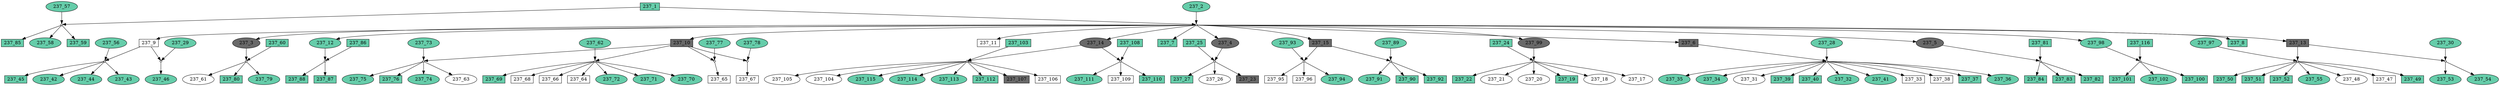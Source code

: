 digraph {
	"237_58" [shape=box fillcolor=aquamarine3 fontcolor=black height=0.3 regular=0 shape=ellipse style=filled width=0.5]
	"237_1x237_57" -> "237_58"
	"237_59" [shape=box fillcolor=aquamarine3 fontcolor=black height=0.3 regular=0 shape=box style=filled width=0.5]
	"237_1x237_57" -> "237_59"
	"237_74" [shape=box fillcolor=aquamarine3 fontcolor=black height=0.3 regular=0 shape=ellipse style=filled width=0.5]
	"237_10x237_73" -> "237_74"
	"237_73" [shape=box fillcolor=aquamarine3 fontcolor=black height=0.3 regular=0 shape=ellipse style=filled width=0.5]
	"237_73" -> "237_10x237_73"
	"237_72" [shape=box fillcolor=aquamarine3 fontcolor=black height=0.3 regular=0 shape=ellipse style=filled width=0.5]
	"237_10x237_62" -> "237_72"
	"237_71" [shape=box fillcolor=aquamarine3 fontcolor=black height=0.3 regular=0 shape=ellipse style=filled width=0.5]
	"237_10x237_62" -> "237_71"
	"237_115" [shape=box fillcolor=aquamarine3 fontcolor=black height=0.3 regular=0 shape=ellipse style=filled width=0.5]
	"237_103x237_14" -> "237_115"
	"237_114" [shape=box fillcolor=aquamarine3 fontcolor=black height=0.3 regular=0 shape=ellipse style=filled width=0.5]
	"237_103x237_14" -> "237_114"
	"237_70" [shape=box fillcolor=aquamarine3 fontcolor=black height=0.3 regular=0 shape=ellipse style=filled width=0.5]
	"237_10x237_62" -> "237_70"
	"237_69" [shape=box fillcolor=aquamarine3 fontcolor=black height=0.3 regular=0 shape=box style=filled width=0.5]
	"237_10x237_62" -> "237_69"
	"237_68" [shape=box fillcolor=white fontcolor=black height=0.3 regular=0 shape=box style=filled width=0.5]
	"237_10x237_62" -> "237_68"
	"237_110" [shape=box fillcolor=aquamarine3 fontcolor=black height=0.3 regular=0 shape=box style=filled width=0.5]
	"237_108x237_14" -> "237_110"
	"237_66" [shape=box fillcolor=white fontcolor=black height=0.3 regular=0 shape=box style=filled width=0.5]
	"237_10x237_62" -> "237_66"
	"237_65" [shape=box fillcolor=white fontcolor=black height=0.3 regular=0 shape=box style=filled width=0.5]
	"237_10x237_77" -> "237_65"
	"237_113" [shape=box fillcolor=aquamarine3 fontcolor=black height=0.3 regular=0 shape=ellipse style=filled width=0.5]
	"237_103x237_14" -> "237_113"
	"237_64" [shape=box fillcolor=white fontcolor=black height=0.3 regular=0 shape=box style=filled width=0.5]
	"237_10x237_62" -> "237_64"
	"237_63" [shape=box fillcolor=white fontcolor=black height=0.3 regular=0 shape=ellipse style=filled width=0.5]
	"237_10x237_73" -> "237_63"
	"237_62" [shape=box fillcolor=aquamarine3 fontcolor=black height=0.3 regular=0 shape=ellipse style=filled width=0.5]
	"237_62" -> "237_10x237_62"
	"237_61" [shape=box fillcolor=white fontcolor=black height=0.3 regular=0 shape=ellipse style=filled width=0.5]
	"237_60x237_3" -> "237_61"
	"237_57" [shape=box fillcolor=aquamarine3 fontcolor=black height=0.3 regular=0 shape=ellipse style=filled width=0.5]
	"237_57" -> "237_1x237_57"
	"237_60" [shape=box fillcolor=aquamarine3 fontcolor=black height=0.3 regular=0 shape=box style=filled width=0.5]
	"237_60" -> "237_60x237_3"
	"237_112" [shape=box fillcolor=aquamarine3 fontcolor=black height=0.3 regular=0 shape=box style=filled width=0.5]
	"237_103x237_14" -> "237_112"
	"237_111" [shape=box fillcolor=aquamarine3 fontcolor=black height=0.3 regular=0 shape=ellipse style=filled width=0.5]
	"237_108x237_14" -> "237_111"
	"237_109" [shape=box fillcolor=white fontcolor=black height=0.3 regular=0 shape=box style=filled width=0.5]
	"237_108x237_14" -> "237_109"
	"237_67" [shape=box fillcolor=white fontcolor=black height=0.3 regular=0 shape=box style=filled width=0.5]
	"237_10x237_78" -> "237_67"
	"237_10" [shape=box fillcolor=dimgrey fontcolor=black height=0.3 regular=0 shape=box style=filled width=0.5]
	"237_1x237_2" -> "237_10"
	"237_10" -> "237_10x237_73"
	"237_10" -> "237_10x237_62"
	"237_10" -> "237_10x237_77"
	"237_10" -> "237_10x237_78"
	"237_33" [shape=box fillcolor=white fontcolor=black height=0.3 regular=0 shape=box style=filled width=0.5]
	"237_6x237_28" -> "237_33"
	"237_99" [shape=box fillcolor=dimgrey fontcolor=black height=0.3 regular=0 shape=ellipse style=filled width=0.5]
	"237_1x237_2" -> "237_99"
	"237_99" -> "237_24x237_99"
	"237_23" [shape=box fillcolor=dimgrey fontcolor=black height=0.3 regular=0 shape=box style=filled width=0.5]
	"237_25x237_4" -> "237_23"
	"237_27" [shape=box fillcolor=aquamarine3 fontcolor=black height=0.3 regular=0 shape=box style=filled width=0.5]
	"237_25x237_4" -> "237_27"
	"237_26" [shape=box fillcolor=white fontcolor=black height=0.3 regular=0 shape=ellipse style=filled width=0.5]
	"237_25x237_4" -> "237_26"
	"237_25" [shape=box fillcolor=aquamarine3 fontcolor=black height=0.3 regular=0 shape=box style=filled width=0.5]
	"237_25" -> "237_25x237_4"
	"237_24" [shape=box fillcolor=aquamarine3 fontcolor=black height=0.3 regular=0 shape=box style=filled width=0.5]
	"237_24" -> "237_24x237_99"
	"237_22" [shape=box fillcolor=aquamarine3 fontcolor=black height=0.3 regular=0 shape=box style=filled width=0.5]
	"237_24x237_99" -> "237_22"
	"237_21" [shape=box fillcolor=white fontcolor=black height=0.3 regular=0 shape=ellipse style=filled width=0.5]
	"237_24x237_99" -> "237_21"
	"237_20" [shape=box fillcolor=white fontcolor=black height=0.3 regular=0 shape=ellipse style=filled width=0.5]
	"237_24x237_99" -> "237_20"
	"237_19" [shape=box fillcolor=aquamarine3 fontcolor=black height=0.3 regular=0 shape=box style=filled width=0.5]
	"237_24x237_99" -> "237_19"
	"237_18" [shape=box fillcolor=white fontcolor=black height=0.3 regular=0 shape=ellipse style=filled width=0.5]
	"237_24x237_99" -> "237_18"
	"237_13" [shape=box fillcolor=dimgrey fontcolor=black height=0.3 regular=0 shape=box style=filled width=0.5]
	"237_1x237_2" -> "237_13"
	"237_13" -> "237_13x237_97"
	"237_13" -> "237_13x237_30"
	"237_12" [shape=box fillcolor=aquamarine3 fontcolor=black height=0.3 regular=0 shape=ellipse style=filled width=0.5]
	"237_1x237_2" -> "237_12"
	"237_12" -> "237_86x237_12"
	"237_108" [shape=box fillcolor=aquamarine3 fontcolor=black height=0.3 regular=0 shape=box style=filled width=0.5]
	"237_108" -> "237_108x237_14"
	"237_11" [shape=box fillcolor=white fontcolor=black height=0.3 regular=0 shape=box style=filled width=0.5]
	"237_1x237_2" -> "237_11"
	"237_7" [shape=box fillcolor=aquamarine3 fontcolor=black height=0.3 regular=0 shape=box style=filled width=0.5]
	"237_1x237_2" -> "237_7"
	"237_5" [shape=box fillcolor=dimgrey fontcolor=black height=0.3 regular=0 shape=ellipse style=filled width=0.5]
	"237_1x237_2" -> "237_5"
	"237_5" -> "237_81x237_5"
	"237_2" [shape=box fillcolor=aquamarine3 fontcolor=black height=0.3 regular=0 shape=ellipse style=filled width=0.5]
	"237_2" -> "237_1x237_2"
	"237_1" [shape=box fillcolor=aquamarine3 fontcolor=black height=0.3 regular=0 shape=box style=filled width=0.5]
	"237_1" -> "237_1x237_57"
	"237_1" -> "237_1x237_2"
	"237_48" [shape=box fillcolor=white fontcolor=black height=0.3 regular=0 shape=ellipse style=filled width=0.5]
	"237_13x237_97" -> "237_48"
	"237_3" [shape=box fillcolor=dimgrey fontcolor=black height=0.3 regular=0 shape=ellipse style=filled width=0.5]
	"237_1x237_2" -> "237_3"
	"237_3" -> "237_60x237_3"
	"237_4" [shape=box fillcolor=dimgrey fontcolor=black height=0.3 regular=0 shape=ellipse style=filled width=0.5]
	"237_1x237_2" -> "237_4"
	"237_4" -> "237_25x237_4"
	"237_6" [shape=box fillcolor=dimgrey fontcolor=black height=0.3 regular=0 shape=box style=filled width=0.5]
	"237_1x237_2" -> "237_6"
	"237_6" -> "237_6x237_28"
	"237_9" [shape=box fillcolor=white fontcolor=black height=0.3 regular=0 shape=box style=filled width=0.5]
	"237_1x237_2" -> "237_9"
	"237_9" -> "237_9x237_56"
	"237_9" -> "237_9x237_29"
	"237_75" [shape=box fillcolor=aquamarine3 fontcolor=black height=0.3 regular=0 shape=ellipse style=filled width=0.5]
	"237_10x237_73" -> "237_75"
	"237_14" [shape=box fillcolor=dimgrey fontcolor=black height=0.3 regular=0 shape=ellipse style=filled width=0.5]
	"237_1x237_2" -> "237_14"
	"237_14" -> "237_103x237_14"
	"237_14" -> "237_108x237_14"
	"237_15" [shape=box fillcolor=dimgrey fontcolor=black height=0.3 regular=0 shape=box style=filled width=0.5]
	"237_1x237_2" -> "237_15"
	"237_15" -> "237_15x237_93"
	"237_15" -> "237_15x237_89"
	"237_17" [shape=box fillcolor=white fontcolor=black height=0.3 regular=0 shape=ellipse style=filled width=0.5]
	"237_24x237_99" -> "237_17"
	"237_8" [shape=box fillcolor=aquamarine3 fontcolor=black height=0.3 regular=0 shape=box style=filled width=0.5]
	"237_1x237_2" -> "237_8"
	"237_76" [shape=box fillcolor=aquamarine3 fontcolor=black height=0.3 regular=0 shape=box style=filled width=0.5]
	"237_10x237_73" -> "237_76"
	"237_107" [shape=box fillcolor=dimgrey fontcolor=black height=0.3 regular=0 shape=box style=filled width=0.5]
	"237_103x237_14" -> "237_107"
	"237_45" [shape=box fillcolor=aquamarine3 fontcolor=black height=0.3 regular=0 shape=box style=filled width=0.5]
	"237_9x237_56" -> "237_45"
	"237_88" [shape=box fillcolor=aquamarine3 fontcolor=black height=0.3 regular=0 shape=box style=filled width=0.5]
	"237_86x237_12" -> "237_88"
	"237_38" [shape=box fillcolor=white fontcolor=black height=0.3 regular=0 shape=box style=filled width=0.5]
	"237_6x237_28" -> "237_38"
	"237_37" [shape=box fillcolor=aquamarine3 fontcolor=black height=0.3 regular=0 shape=box style=filled width=0.5]
	"237_6x237_28" -> "237_37"
	"237_36" [shape=box fillcolor=aquamarine3 fontcolor=black height=0.3 regular=0 shape=ellipse style=filled width=0.5]
	"237_6x237_28" -> "237_36"
	"237_35" [shape=box fillcolor=aquamarine3 fontcolor=black height=0.3 regular=0 shape=ellipse style=filled width=0.5]
	"237_6x237_28" -> "237_35"
	"237_34" [shape=box fillcolor=aquamarine3 fontcolor=black height=0.3 regular=0 shape=ellipse style=filled width=0.5]
	"237_6x237_28" -> "237_34"
	"237_87" [shape=box fillcolor=aquamarine3 fontcolor=black height=0.3 regular=0 shape=box style=filled width=0.5]
	"237_86x237_12" -> "237_87"
	"237_86" [shape=box fillcolor=aquamarine3 fontcolor=black height=0.3 regular=0 shape=box style=filled width=0.5]
	"237_86" -> "237_86x237_12"
	"237_85" [shape=box fillcolor=aquamarine3 fontcolor=black height=0.3 regular=0 shape=box style=filled width=0.5]
	"237_1x237_57" -> "237_85"
	"237_84" [shape=box fillcolor=aquamarine3 fontcolor=black height=0.3 regular=0 shape=box style=filled width=0.5]
	"237_81x237_5" -> "237_84"
	"237_83" [shape=box fillcolor=aquamarine3 fontcolor=black height=0.3 regular=0 shape=box style=filled width=0.5]
	"237_81x237_5" -> "237_83"
	"237_82" [shape=box fillcolor=aquamarine3 fontcolor=black height=0.3 regular=0 shape=box style=filled width=0.5]
	"237_81x237_5" -> "237_82"
	"237_81" [shape=box fillcolor=aquamarine3 fontcolor=black height=0.3 regular=0 shape=box style=filled width=0.5]
	"237_81" -> "237_81x237_5"
	"237_80" [shape=box fillcolor=aquamarine3 fontcolor=black height=0.3 regular=0 shape=box style=filled width=0.5]
	"237_60x237_3" -> "237_80"
	"237_79" [shape=box fillcolor=aquamarine3 fontcolor=black height=0.3 regular=0 shape=ellipse style=filled width=0.5]
	"237_60x237_3" -> "237_79"
	"237_78" [shape=box fillcolor=aquamarine3 fontcolor=black height=0.3 regular=0 shape=ellipse style=filled width=0.5]
	"237_78" -> "237_10x237_78"
	"237_77" [shape=box fillcolor=aquamarine3 fontcolor=black height=0.3 regular=0 shape=ellipse style=filled width=0.5]
	"237_77" -> "237_10x237_77"
	"237_30" [shape=box fillcolor=aquamarine3 fontcolor=black height=0.3 regular=0 shape=ellipse style=filled width=0.5]
	"237_30" -> "237_13x237_30"
	"237_47" [shape=box fillcolor=white fontcolor=black height=0.3 regular=0 shape=box style=filled width=0.5]
	"237_13x237_97" -> "237_47"
	"237_49" [shape=box fillcolor=aquamarine3 fontcolor=black height=0.3 regular=0 shape=box style=filled width=0.5]
	"237_13x237_97" -> "237_49"
	"237_50" [shape=box fillcolor=aquamarine3 fontcolor=black height=0.3 regular=0 shape=box style=filled width=0.5]
	"237_13x237_97" -> "237_50"
	"237_51" [shape=box fillcolor=aquamarine3 fontcolor=black height=0.3 regular=0 shape=box style=filled width=0.5]
	"237_13x237_97" -> "237_51"
	"237_52" [shape=box fillcolor=aquamarine3 fontcolor=black height=0.3 regular=0 shape=box style=filled width=0.5]
	"237_13x237_97" -> "237_52"
	"237_53" [shape=box fillcolor=aquamarine3 fontcolor=black height=0.3 regular=0 shape=ellipse style=filled width=0.5]
	"237_13x237_30" -> "237_53"
	"237_54" [shape=box fillcolor=aquamarine3 fontcolor=black height=0.3 regular=0 shape=ellipse style=filled width=0.5]
	"237_13x237_30" -> "237_54"
	"237_55" [shape=box fillcolor=aquamarine3 fontcolor=black height=0.3 regular=0 shape=ellipse style=filled width=0.5]
	"237_13x237_97" -> "237_55"
	"237_28" [shape=box fillcolor=aquamarine3 fontcolor=black height=0.3 regular=0 shape=ellipse style=filled width=0.5]
	"237_28" -> "237_6x237_28"
	"237_31" [shape=box fillcolor=white fontcolor=black height=0.3 regular=0 shape=ellipse style=filled width=0.5]
	"237_6x237_28" -> "237_31"
	"237_46" [shape=box fillcolor=aquamarine3 fontcolor=black height=0.3 regular=0 shape=ellipse style=filled width=0.5]
	"237_9x237_29" -> "237_46"
	"237_39" [shape=box fillcolor=aquamarine3 fontcolor=black height=0.3 regular=0 shape=box style=filled width=0.5]
	"237_6x237_28" -> "237_39"
	"237_40" [shape=box fillcolor=aquamarine3 fontcolor=black height=0.3 regular=0 shape=box style=filled width=0.5]
	"237_6x237_28" -> "237_40"
	"237_32" [shape=box fillcolor=aquamarine3 fontcolor=black height=0.3 regular=0 shape=ellipse style=filled width=0.5]
	"237_6x237_28" -> "237_32"
	"237_89" [shape=box fillcolor=aquamarine3 fontcolor=black height=0.3 regular=0 shape=ellipse style=filled width=0.5]
	"237_89" -> "237_15x237_89"
	"237_94" [shape=box fillcolor=aquamarine3 fontcolor=black height=0.3 regular=0 shape=ellipse style=filled width=0.5]
	"237_15x237_93" -> "237_94"
	"237_92" [shape=box fillcolor=aquamarine3 fontcolor=black height=0.3 regular=0 shape=box style=filled width=0.5]
	"237_15x237_89" -> "237_92"
	"237_91" [shape=box fillcolor=aquamarine3 fontcolor=black height=0.3 regular=0 shape=ellipse style=filled width=0.5]
	"237_15x237_89" -> "237_91"
	"237_95" [shape=box fillcolor=white fontcolor=black height=0.3 regular=0 shape=box style=filled width=0.5]
	"237_15x237_93" -> "237_95"
	"237_96" [shape=box fillcolor=white fontcolor=black height=0.3 regular=0 shape=box style=filled width=0.5]
	"237_15x237_93" -> "237_96"
	"237_41" [shape=box fillcolor=aquamarine3 fontcolor=black height=0.3 regular=0 shape=ellipse style=filled width=0.5]
	"237_6x237_28" -> "237_41"
	"237_97" [shape=box fillcolor=aquamarine3 fontcolor=black height=0.3 regular=0 shape=ellipse style=filled width=0.5]
	"237_97" -> "237_13x237_97"
	"237_98" [shape=box fillcolor=aquamarine3 fontcolor=black height=0.3 regular=0 shape=ellipse style=filled width=0.5]
	"237_1x237_2" -> "237_98"
	"237_98" -> "237_116x237_98"
	"237_116" [shape=box fillcolor=aquamarine3 fontcolor=black height=0.3 regular=0 shape=box style=filled width=0.5]
	"237_116" -> "237_116x237_98"
	"237_100" [shape=box fillcolor=aquamarine3 fontcolor=black height=0.3 regular=0 shape=box style=filled width=0.5]
	"237_116x237_98" -> "237_100"
	"237_101" [shape=box fillcolor=aquamarine3 fontcolor=black height=0.3 regular=0 shape=box style=filled width=0.5]
	"237_116x237_98" -> "237_101"
	"237_93" [shape=box fillcolor=aquamarine3 fontcolor=black height=0.3 regular=0 shape=ellipse style=filled width=0.5]
	"237_93" -> "237_15x237_93"
	"237_103" [shape=box fillcolor=aquamarine3 fontcolor=black height=0.3 regular=0 shape=box style=filled width=0.5]
	"237_103" -> "237_103x237_14"
	"237_29" [shape=box fillcolor=aquamarine3 fontcolor=black height=0.3 regular=0 shape=ellipse style=filled width=0.5]
	"237_29" -> "237_9x237_29"
	"237_106" [shape=box fillcolor=white fontcolor=black height=0.3 regular=0 shape=box style=filled width=0.5]
	"237_103x237_14" -> "237_106"
	"237_102" [shape=box fillcolor=aquamarine3 fontcolor=black height=0.3 regular=0 shape=ellipse style=filled width=0.5]
	"237_116x237_98" -> "237_102"
	"237_42" [shape=box fillcolor=aquamarine3 fontcolor=black height=0.3 regular=0 shape=ellipse style=filled width=0.5]
	"237_9x237_56" -> "237_42"
	"237_56" [shape=box fillcolor=aquamarine3 fontcolor=black height=0.3 regular=0 shape=ellipse style=filled width=0.5]
	"237_56" -> "237_9x237_56"
	"237_44" [shape=box fillcolor=aquamarine3 fontcolor=black height=0.3 regular=0 shape=ellipse style=filled width=0.5]
	"237_9x237_56" -> "237_44"
	"237_90" [shape=box fillcolor=aquamarine3 fontcolor=black height=0.3 regular=0 shape=box style=filled width=0.5]
	"237_15x237_89" -> "237_90"
	"237_105" [shape=box fillcolor=white fontcolor=black height=0.3 regular=0 shape=ellipse style=filled width=0.5]
	"237_103x237_14" -> "237_105"
	"237_104" [shape=box fillcolor=white fontcolor=black height=0.3 regular=0 shape=ellipse style=filled width=0.5]
	"237_103x237_14" -> "237_104"
	"237_43" [shape=box fillcolor=aquamarine3 fontcolor=black height=0.3 regular=0 shape=ellipse style=filled width=0.5]
	"237_9x237_56" -> "237_43"
	"237_103x237_14" [label="" height=.1 shape=diamond width=.1]
	"237_24x237_99" [label="" height=.1 shape=diamond width=.1]
	"237_1x237_2" [label="" height=.1 shape=diamond width=.1]
	"237_6x237_28" [label="" height=.1 shape=diamond width=.1]
	"237_10x237_78" [label="" height=.1 shape=diamond width=.1]
	"237_116x237_98" [label="" height=.1 shape=diamond width=.1]
	"237_10x237_73" [label="" height=.1 shape=diamond width=.1]
	"237_9x237_56" [label="" height=.1 shape=diamond width=.1]
	"237_13x237_30" [label="" height=.1 shape=diamond width=.1]
	"237_15x237_89" [label="" height=.1 shape=diamond width=.1]
	"237_9x237_29" [label="" height=.1 shape=diamond width=.1]
	"237_10x237_77" [label="" height=.1 shape=diamond width=.1]
	"237_108x237_14" [label="" height=.1 shape=diamond width=.1]
	"237_15x237_93" [label="" height=.1 shape=diamond width=.1]
	"237_86x237_12" [label="" height=.1 shape=diamond width=.1]
	"237_13x237_97" [label="" height=.1 shape=diamond width=.1]
	"237_60x237_3" [label="" height=.1 shape=diamond width=.1]
	"237_25x237_4" [label="" height=.1 shape=diamond width=.1]
	"237_1x237_57" [label="" height=.1 shape=diamond width=.1]
	"237_81x237_5" [label="" height=.1 shape=diamond width=.1]
	"237_10x237_62" [label="" height=.1 shape=diamond width=.1]
}
